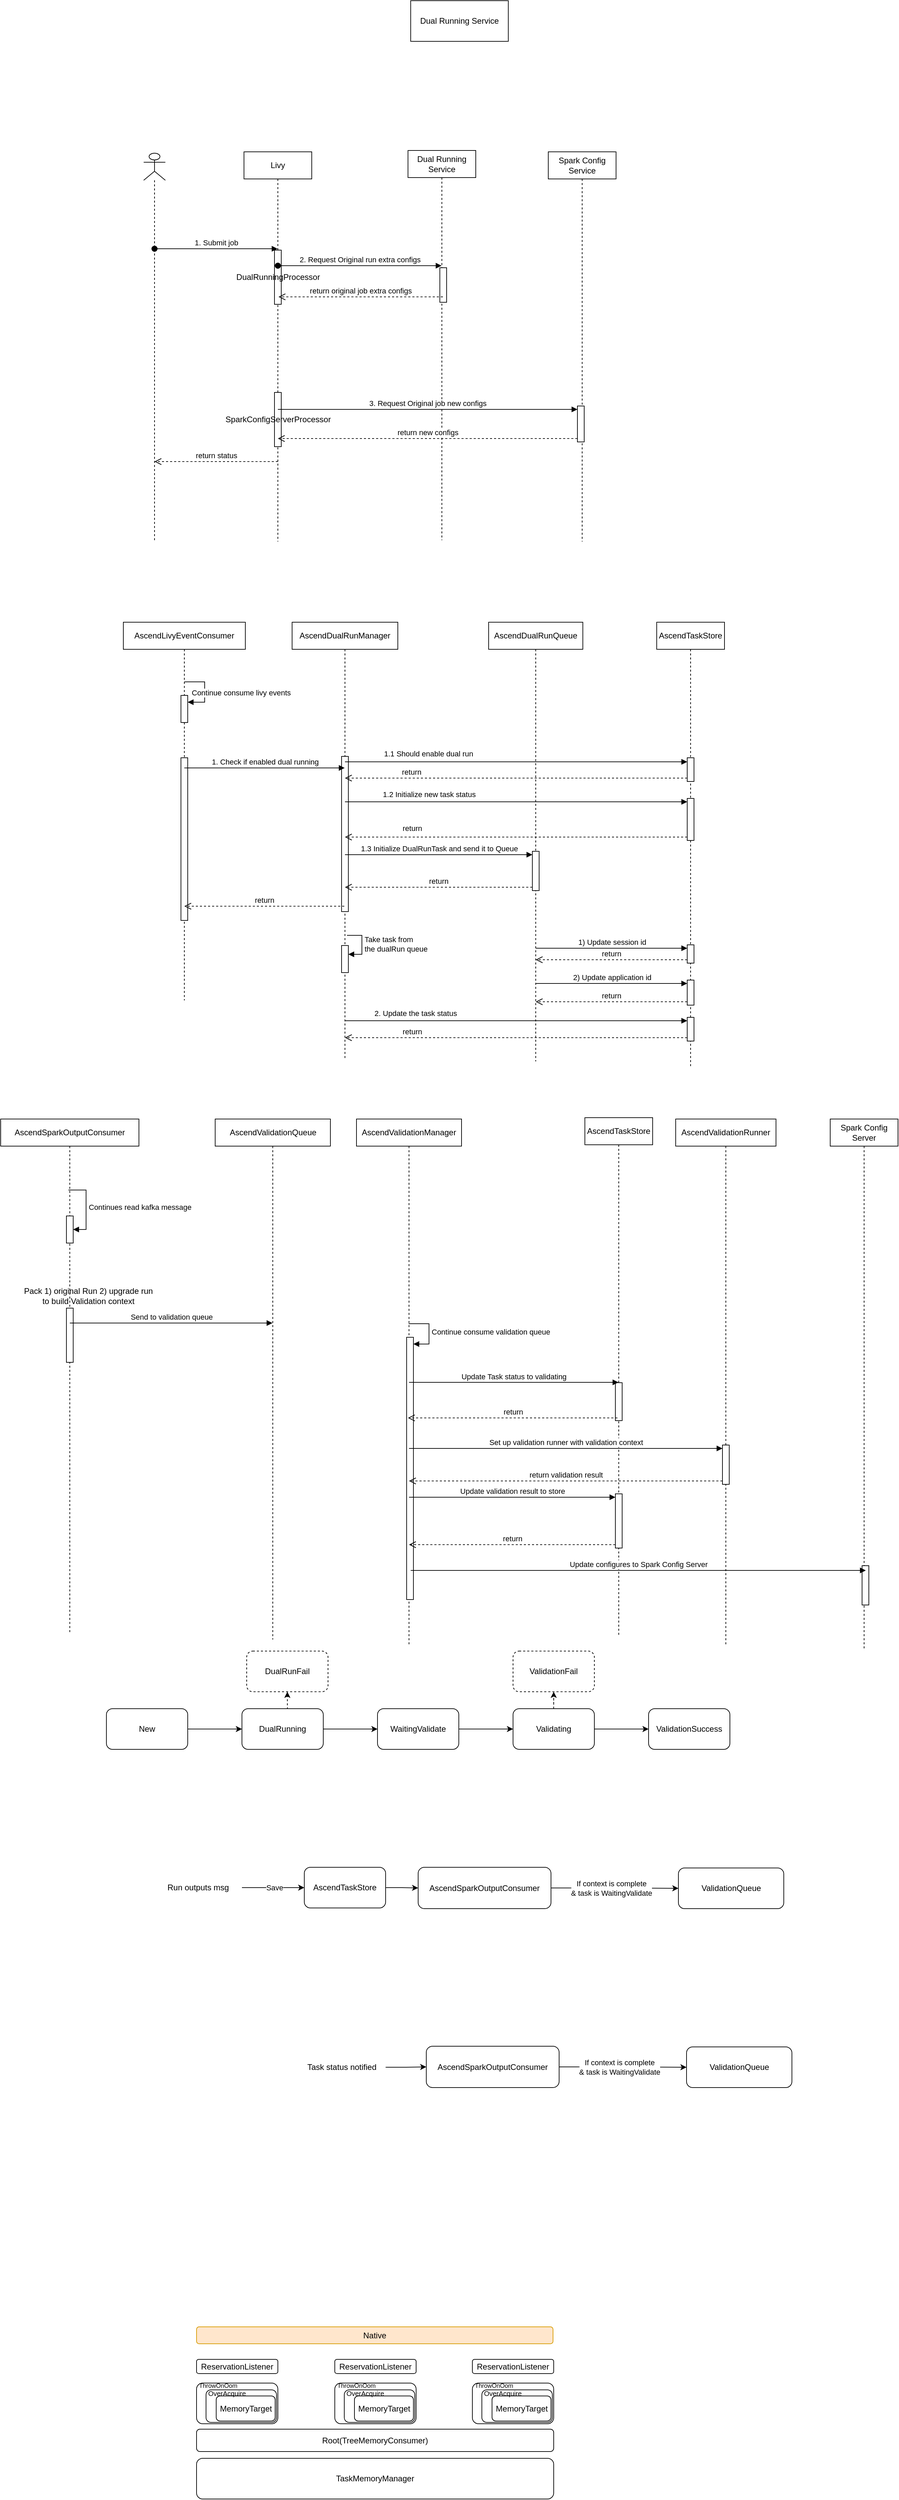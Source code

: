 <mxfile version="24.7.16">
  <diagram name="Page-1" id="Ebigb-Bm71CrsAPugMe9">
    <mxGraphModel dx="1526" dy="458" grid="0" gridSize="10" guides="1" tooltips="1" connect="1" arrows="1" fold="1" page="0" pageScale="1" pageWidth="827" pageHeight="1169" math="0" shadow="0">
      <root>
        <mxCell id="0" />
        <mxCell id="1" parent="0" />
        <mxCell id="AuG3FRn_L_Xpiaep_0qI-7" value="Dual Running Service" style="rounded=0;whiteSpace=wrap;html=1;" parent="1" vertex="1">
          <mxGeometry x="32" y="388" width="144" height="60" as="geometry" />
        </mxCell>
        <mxCell id="AuG3FRn_L_Xpiaep_0qI-18" value="Livy" style="shape=umlLifeline;perimeter=lifelinePerimeter;whiteSpace=wrap;html=1;container=1;dropTarget=0;collapsible=0;recursiveResize=0;outlineConnect=0;portConstraint=eastwest;newEdgeStyle={&quot;curved&quot;:0,&quot;rounded&quot;:0};" parent="1" vertex="1">
          <mxGeometry x="-214" y="611" width="100" height="575" as="geometry" />
        </mxCell>
        <mxCell id="AuG3FRn_L_Xpiaep_0qI-24" value="DualRunningProcessor" style="html=1;points=[[0,0,0,0,5],[0,1,0,0,-5],[1,0,0,0,5],[1,1,0,0,-5]];perimeter=orthogonalPerimeter;outlineConnect=0;targetShapes=umlLifeline;portConstraint=eastwest;newEdgeStyle={&quot;curved&quot;:0,&quot;rounded&quot;:0};" parent="AuG3FRn_L_Xpiaep_0qI-18" vertex="1">
          <mxGeometry x="45" y="145" width="10" height="80" as="geometry" />
        </mxCell>
        <mxCell id="AuG3FRn_L_Xpiaep_0qI-28" value="SparkConfigServerProcessor" style="html=1;points=[[0,0,0,0,5],[0,1,0,0,-5],[1,0,0,0,5],[1,1,0,0,-5]];perimeter=orthogonalPerimeter;outlineConnect=0;targetShapes=umlLifeline;portConstraint=eastwest;newEdgeStyle={&quot;curved&quot;:0,&quot;rounded&quot;:0};" parent="AuG3FRn_L_Xpiaep_0qI-18" vertex="1">
          <mxGeometry x="45" y="355" width="10" height="80" as="geometry" />
        </mxCell>
        <mxCell id="AuG3FRn_L_Xpiaep_0qI-19" value="" style="shape=umlLifeline;perimeter=lifelinePerimeter;whiteSpace=wrap;html=1;container=1;dropTarget=0;collapsible=0;recursiveResize=0;outlineConnect=0;portConstraint=eastwest;newEdgeStyle={&quot;curved&quot;:0,&quot;rounded&quot;:0};participant=umlActor;" parent="1" vertex="1">
          <mxGeometry x="-362" y="613" width="32" height="571" as="geometry" />
        </mxCell>
        <mxCell id="AuG3FRn_L_Xpiaep_0qI-20" value="Dual Running Service" style="shape=umlLifeline;perimeter=lifelinePerimeter;whiteSpace=wrap;html=1;container=1;dropTarget=0;collapsible=0;recursiveResize=0;outlineConnect=0;portConstraint=eastwest;newEdgeStyle={&quot;curved&quot;:0,&quot;rounded&quot;:0};" parent="1" vertex="1">
          <mxGeometry x="28" y="609" width="100" height="575" as="geometry" />
        </mxCell>
        <mxCell id="AuG3FRn_L_Xpiaep_0qI-26" value="" style="html=1;points=[[0,0,0,0,5],[0,1,0,0,-5],[1,0,0,0,5],[1,1,0,0,-5]];perimeter=orthogonalPerimeter;outlineConnect=0;targetShapes=umlLifeline;portConstraint=eastwest;newEdgeStyle={&quot;curved&quot;:0,&quot;rounded&quot;:0};" parent="AuG3FRn_L_Xpiaep_0qI-20" vertex="1">
          <mxGeometry x="47" y="173" width="10" height="51" as="geometry" />
        </mxCell>
        <mxCell id="AuG3FRn_L_Xpiaep_0qI-23" value="1. Submit job" style="html=1;verticalAlign=bottom;startArrow=oval;startFill=1;endArrow=block;startSize=8;curved=0;rounded=0;" parent="1" target="AuG3FRn_L_Xpiaep_0qI-18" edge="1">
          <mxGeometry width="60" relative="1" as="geometry">
            <mxPoint x="-346" y="754" as="sourcePoint" />
            <mxPoint x="-286" y="754" as="targetPoint" />
          </mxGeometry>
        </mxCell>
        <mxCell id="AuG3FRn_L_Xpiaep_0qI-25" value="2. Request Original run extra configs" style="html=1;verticalAlign=bottom;startArrow=oval;startFill=1;endArrow=block;startSize=8;curved=0;rounded=0;" parent="1" edge="1">
          <mxGeometry width="60" relative="1" as="geometry">
            <mxPoint x="-164" y="779" as="sourcePoint" />
            <mxPoint x="77.5" y="779" as="targetPoint" />
          </mxGeometry>
        </mxCell>
        <mxCell id="AuG3FRn_L_Xpiaep_0qI-27" value="return original job extra configs" style="html=1;verticalAlign=bottom;endArrow=open;dashed=1;endSize=8;curved=0;rounded=0;" parent="1" edge="1">
          <mxGeometry relative="1" as="geometry">
            <mxPoint x="79.5" y="825" as="sourcePoint" />
            <mxPoint x="-163" y="825" as="targetPoint" />
          </mxGeometry>
        </mxCell>
        <mxCell id="AuG3FRn_L_Xpiaep_0qI-29" value="Spark Config Service" style="shape=umlLifeline;perimeter=lifelinePerimeter;whiteSpace=wrap;html=1;container=1;dropTarget=0;collapsible=0;recursiveResize=0;outlineConnect=0;portConstraint=eastwest;newEdgeStyle={&quot;curved&quot;:0,&quot;rounded&quot;:0};" parent="1" vertex="1">
          <mxGeometry x="235" y="611" width="100" height="575" as="geometry" />
        </mxCell>
        <mxCell id="AuG3FRn_L_Xpiaep_0qI-31" value="" style="html=1;points=[[0,0,0,0,5],[0,1,0,0,-5],[1,0,0,0,5],[1,1,0,0,-5]];perimeter=orthogonalPerimeter;outlineConnect=0;targetShapes=umlLifeline;portConstraint=eastwest;newEdgeStyle={&quot;curved&quot;:0,&quot;rounded&quot;:0};" parent="AuG3FRn_L_Xpiaep_0qI-29" vertex="1">
          <mxGeometry x="43" y="375" width="10" height="53" as="geometry" />
        </mxCell>
        <mxCell id="AuG3FRn_L_Xpiaep_0qI-32" value="3. Request Original job new configs" style="html=1;verticalAlign=bottom;endArrow=block;curved=0;rounded=0;entryX=0;entryY=0;entryDx=0;entryDy=5;" parent="1" source="AuG3FRn_L_Xpiaep_0qI-18" target="AuG3FRn_L_Xpiaep_0qI-31" edge="1">
          <mxGeometry relative="1" as="geometry">
            <mxPoint x="210" y="979" as="sourcePoint" />
          </mxGeometry>
        </mxCell>
        <mxCell id="AuG3FRn_L_Xpiaep_0qI-33" value="return new configs" style="html=1;verticalAlign=bottom;endArrow=open;dashed=1;endSize=8;curved=0;rounded=0;exitX=0;exitY=1;exitDx=0;exitDy=-5;" parent="1" source="AuG3FRn_L_Xpiaep_0qI-31" target="AuG3FRn_L_Xpiaep_0qI-18" edge="1">
          <mxGeometry relative="1" as="geometry">
            <mxPoint x="210" y="1049" as="targetPoint" />
          </mxGeometry>
        </mxCell>
        <mxCell id="AuG3FRn_L_Xpiaep_0qI-34" value="return status" style="html=1;verticalAlign=bottom;endArrow=open;dashed=1;endSize=8;curved=0;rounded=0;" parent="1" target="AuG3FRn_L_Xpiaep_0qI-19" edge="1">
          <mxGeometry relative="1" as="geometry">
            <mxPoint x="-164" y="1068" as="sourcePoint" />
            <mxPoint x="-244" y="1068" as="targetPoint" />
          </mxGeometry>
        </mxCell>
        <mxCell id="AuG3FRn_L_Xpiaep_0qI-35" value="AscendLivyEventConsumer" style="shape=umlLifeline;perimeter=lifelinePerimeter;whiteSpace=wrap;html=1;container=1;dropTarget=0;collapsible=0;recursiveResize=0;outlineConnect=0;portConstraint=eastwest;newEdgeStyle={&quot;curved&quot;:0,&quot;rounded&quot;:0};" parent="1" vertex="1">
          <mxGeometry x="-392" y="1305" width="180" height="558" as="geometry" />
        </mxCell>
        <mxCell id="AuG3FRn_L_Xpiaep_0qI-43" value="" style="html=1;points=[[0,0,0,0,5],[0,1,0,0,-5],[1,0,0,0,5],[1,1,0,0,-5]];perimeter=orthogonalPerimeter;outlineConnect=0;targetShapes=umlLifeline;portConstraint=eastwest;newEdgeStyle={&quot;curved&quot;:0,&quot;rounded&quot;:0};" parent="AuG3FRn_L_Xpiaep_0qI-35" vertex="1">
          <mxGeometry x="85" y="200" width="10" height="240" as="geometry" />
        </mxCell>
        <mxCell id="TLrPw7dI0EC6EL-AitkG-3" value="" style="html=1;points=[[0,0,0,0,5],[0,1,0,0,-5],[1,0,0,0,5],[1,1,0,0,-5]];perimeter=orthogonalPerimeter;outlineConnect=0;targetShapes=umlLifeline;portConstraint=eastwest;newEdgeStyle={&quot;curved&quot;:0,&quot;rounded&quot;:0};" parent="AuG3FRn_L_Xpiaep_0qI-35" vertex="1">
          <mxGeometry x="85" y="108" width="10" height="40" as="geometry" />
        </mxCell>
        <mxCell id="TLrPw7dI0EC6EL-AitkG-4" value="Continue consume livy events" style="html=1;align=left;spacingLeft=2;endArrow=block;rounded=0;edgeStyle=orthogonalEdgeStyle;curved=0;rounded=0;" parent="AuG3FRn_L_Xpiaep_0qI-35" target="TLrPw7dI0EC6EL-AitkG-3" edge="1">
          <mxGeometry x="0.953" y="-14" relative="1" as="geometry">
            <mxPoint x="90" y="88" as="sourcePoint" />
            <Array as="points">
              <mxPoint x="120" y="118" />
            </Array>
            <mxPoint as="offset" />
          </mxGeometry>
        </mxCell>
        <mxCell id="AuG3FRn_L_Xpiaep_0qI-46" value="AscendDualRunManager" style="shape=umlLifeline;perimeter=lifelinePerimeter;whiteSpace=wrap;html=1;container=1;dropTarget=0;collapsible=0;recursiveResize=0;outlineConnect=0;portConstraint=eastwest;newEdgeStyle={&quot;curved&quot;:0,&quot;rounded&quot;:0};" parent="1" vertex="1">
          <mxGeometry x="-143" y="1305" width="156" height="645" as="geometry" />
        </mxCell>
        <mxCell id="AuG3FRn_L_Xpiaep_0qI-47" value="" style="html=1;points=[[0,0,0,0,5],[0,1,0,0,-5],[1,0,0,0,5],[1,1,0,0,-5]];perimeter=orthogonalPerimeter;outlineConnect=0;targetShapes=umlLifeline;portConstraint=eastwest;newEdgeStyle={&quot;curved&quot;:0,&quot;rounded&quot;:0};" parent="AuG3FRn_L_Xpiaep_0qI-46" vertex="1">
          <mxGeometry x="73" y="198" width="10" height="229" as="geometry" />
        </mxCell>
        <mxCell id="KbIHMXOwM4G_5358gfrq-24" value="" style="html=1;points=[[0,0,0,0,5],[0,1,0,0,-5],[1,0,0,0,5],[1,1,0,0,-5]];perimeter=orthogonalPerimeter;outlineConnect=0;targetShapes=umlLifeline;portConstraint=eastwest;newEdgeStyle={&quot;curved&quot;:0,&quot;rounded&quot;:0};" parent="AuG3FRn_L_Xpiaep_0qI-46" vertex="1">
          <mxGeometry x="73" y="477" width="10" height="40" as="geometry" />
        </mxCell>
        <mxCell id="KbIHMXOwM4G_5358gfrq-25" value="Take task from&amp;nbsp;&lt;div&gt;the dualRun queue&lt;/div&gt;" style="html=1;align=left;spacingLeft=2;endArrow=block;rounded=0;edgeStyle=orthogonalEdgeStyle;curved=0;rounded=0;" parent="AuG3FRn_L_Xpiaep_0qI-46" target="KbIHMXOwM4G_5358gfrq-24" edge="1">
          <mxGeometry relative="1" as="geometry">
            <mxPoint x="81" y="462" as="sourcePoint" />
            <Array as="points">
              <mxPoint x="103" y="490" />
            </Array>
          </mxGeometry>
        </mxCell>
        <mxCell id="AuG3FRn_L_Xpiaep_0qI-49" value="1. Check if enabled dual running" style="html=1;verticalAlign=bottom;endArrow=block;curved=0;rounded=0;" parent="1" source="AuG3FRn_L_Xpiaep_0qI-35" target="AuG3FRn_L_Xpiaep_0qI-46" edge="1">
          <mxGeometry width="80" relative="1" as="geometry">
            <mxPoint x="-275" y="1501" as="sourcePoint" />
            <mxPoint x="-195" y="1501" as="targetPoint" />
            <Array as="points">
              <mxPoint x="-242" y="1520" />
            </Array>
          </mxGeometry>
        </mxCell>
        <mxCell id="AuG3FRn_L_Xpiaep_0qI-52" value="AscendTaskStore" style="shape=umlLifeline;perimeter=lifelinePerimeter;whiteSpace=wrap;html=1;container=1;dropTarget=0;collapsible=0;recursiveResize=0;outlineConnect=0;portConstraint=eastwest;newEdgeStyle={&quot;curved&quot;:0,&quot;rounded&quot;:0};" parent="1" vertex="1">
          <mxGeometry x="395" y="1305" width="100" height="657" as="geometry" />
        </mxCell>
        <mxCell id="AuG3FRn_L_Xpiaep_0qI-53" value="" style="html=1;points=[[0,0,0,0,5],[0,1,0,0,-5],[1,0,0,0,5],[1,1,0,0,-5]];perimeter=orthogonalPerimeter;outlineConnect=0;targetShapes=umlLifeline;portConstraint=eastwest;newEdgeStyle={&quot;curved&quot;:0,&quot;rounded&quot;:0};" parent="AuG3FRn_L_Xpiaep_0qI-52" vertex="1">
          <mxGeometry x="45" y="200" width="10" height="35" as="geometry" />
        </mxCell>
        <mxCell id="AuG3FRn_L_Xpiaep_0qI-56" value="" style="html=1;points=[[0,0,0,0,5],[0,1,0,0,-5],[1,0,0,0,5],[1,1,0,0,-5]];perimeter=orthogonalPerimeter;outlineConnect=0;targetShapes=umlLifeline;portConstraint=eastwest;newEdgeStyle={&quot;curved&quot;:0,&quot;rounded&quot;:0};" parent="AuG3FRn_L_Xpiaep_0qI-52" vertex="1">
          <mxGeometry x="45" y="260" width="10" height="62" as="geometry" />
        </mxCell>
        <mxCell id="KbIHMXOwM4G_5358gfrq-26" value="" style="html=1;points=[[0,0,0,0,5],[0,1,0,0,-5],[1,0,0,0,5],[1,1,0,0,-5]];perimeter=orthogonalPerimeter;outlineConnect=0;targetShapes=umlLifeline;portConstraint=eastwest;newEdgeStyle={&quot;curved&quot;:0,&quot;rounded&quot;:0};" parent="AuG3FRn_L_Xpiaep_0qI-52" vertex="1">
          <mxGeometry x="45" y="476" width="10" height="27" as="geometry" />
        </mxCell>
        <mxCell id="KbIHMXOwM4G_5358gfrq-29" value="" style="html=1;points=[[0,0,0,0,5],[0,1,0,0,-5],[1,0,0,0,5],[1,1,0,0,-5]];perimeter=orthogonalPerimeter;outlineConnect=0;targetShapes=umlLifeline;portConstraint=eastwest;newEdgeStyle={&quot;curved&quot;:0,&quot;rounded&quot;:0};" parent="AuG3FRn_L_Xpiaep_0qI-52" vertex="1">
          <mxGeometry x="45" y="528" width="10" height="37" as="geometry" />
        </mxCell>
        <mxCell id="KbIHMXOwM4G_5358gfrq-32" value="" style="html=1;points=[[0,0,0,0,5],[0,1,0,0,-5],[1,0,0,0,5],[1,1,0,0,-5]];perimeter=orthogonalPerimeter;outlineConnect=0;targetShapes=umlLifeline;portConstraint=eastwest;newEdgeStyle={&quot;curved&quot;:0,&quot;rounded&quot;:0};" parent="AuG3FRn_L_Xpiaep_0qI-52" vertex="1">
          <mxGeometry x="45" y="583" width="10" height="35" as="geometry" />
        </mxCell>
        <mxCell id="AuG3FRn_L_Xpiaep_0qI-54" value="1.1 Should enable dual run" style="html=1;verticalAlign=bottom;endArrow=block;curved=0;rounded=0;" parent="1" source="AuG3FRn_L_Xpiaep_0qI-46" target="AuG3FRn_L_Xpiaep_0qI-53" edge="1">
          <mxGeometry x="-0.513" y="3" width="80" relative="1" as="geometry">
            <mxPoint x="-38" y="1509" as="sourcePoint" />
            <mxPoint x="42" y="1509" as="targetPoint" />
            <mxPoint as="offset" />
            <Array as="points">
              <mxPoint x="181" y="1511" />
            </Array>
          </mxGeometry>
        </mxCell>
        <mxCell id="AuG3FRn_L_Xpiaep_0qI-55" value="return" style="html=1;verticalAlign=bottom;endArrow=open;dashed=1;endSize=8;curved=0;rounded=0;exitX=0;exitY=1;exitDx=0;exitDy=-5;exitPerimeter=0;" parent="1" source="AuG3FRn_L_Xpiaep_0qI-53" target="AuG3FRn_L_Xpiaep_0qI-46" edge="1">
          <mxGeometry x="0.611" relative="1" as="geometry">
            <mxPoint x="190" y="1542" as="sourcePoint" />
            <mxPoint x="110" y="1542" as="targetPoint" />
            <mxPoint as="offset" />
          </mxGeometry>
        </mxCell>
        <mxCell id="AuG3FRn_L_Xpiaep_0qI-57" value="1.2 Initialize new task status" style="html=1;verticalAlign=bottom;endArrow=block;curved=0;rounded=0;entryX=0;entryY=0;entryDx=0;entryDy=5;" parent="1" source="AuG3FRn_L_Xpiaep_0qI-46" target="AuG3FRn_L_Xpiaep_0qI-56" edge="1">
          <mxGeometry x="-0.514" y="2" relative="1" as="geometry">
            <mxPoint x="117" y="1570" as="sourcePoint" />
            <mxPoint x="1" as="offset" />
          </mxGeometry>
        </mxCell>
        <mxCell id="AuG3FRn_L_Xpiaep_0qI-58" value="return" style="html=1;verticalAlign=bottom;endArrow=open;dashed=1;endSize=8;curved=0;rounded=0;exitX=0;exitY=1;exitDx=0;exitDy=-5;" parent="1" source="AuG3FRn_L_Xpiaep_0qI-56" target="AuG3FRn_L_Xpiaep_0qI-46" edge="1">
          <mxGeometry x="0.607" y="-4" relative="1" as="geometry">
            <mxPoint x="117" y="1640" as="targetPoint" />
            <mxPoint as="offset" />
          </mxGeometry>
        </mxCell>
        <mxCell id="AuG3FRn_L_Xpiaep_0qI-59" value="AscendDualRunQueue" style="shape=umlLifeline;perimeter=lifelinePerimeter;whiteSpace=wrap;html=1;container=1;dropTarget=0;collapsible=0;recursiveResize=0;outlineConnect=0;portConstraint=eastwest;newEdgeStyle={&quot;curved&quot;:0,&quot;rounded&quot;:0};" parent="1" vertex="1">
          <mxGeometry x="147" y="1305" width="139" height="648" as="geometry" />
        </mxCell>
        <mxCell id="AuG3FRn_L_Xpiaep_0qI-62" value="" style="html=1;points=[[0,0,0,0,5],[0,1,0,0,-5],[1,0,0,0,5],[1,1,0,0,-5]];perimeter=orthogonalPerimeter;outlineConnect=0;targetShapes=umlLifeline;portConstraint=eastwest;newEdgeStyle={&quot;curved&quot;:0,&quot;rounded&quot;:0};" parent="AuG3FRn_L_Xpiaep_0qI-59" vertex="1">
          <mxGeometry x="64.5" y="338" width="10" height="58" as="geometry" />
        </mxCell>
        <mxCell id="AuG3FRn_L_Xpiaep_0qI-63" value="1.3 Initialize DualRunTask and send it to Queue" style="html=1;verticalAlign=bottom;endArrow=block;curved=0;rounded=0;entryX=0;entryY=0;entryDx=0;entryDy=5;" parent="1" source="AuG3FRn_L_Xpiaep_0qI-46" target="AuG3FRn_L_Xpiaep_0qI-62" edge="1">
          <mxGeometry relative="1" as="geometry">
            <mxPoint x="334" y="1651" as="sourcePoint" />
          </mxGeometry>
        </mxCell>
        <mxCell id="AuG3FRn_L_Xpiaep_0qI-64" value="return" style="html=1;verticalAlign=bottom;endArrow=open;dashed=1;endSize=8;curved=0;rounded=0;exitX=0;exitY=1;exitDx=0;exitDy=-5;" parent="1" source="AuG3FRn_L_Xpiaep_0qI-62" target="AuG3FRn_L_Xpiaep_0qI-46" edge="1">
          <mxGeometry relative="1" as="geometry">
            <mxPoint x="334" y="1721" as="targetPoint" />
          </mxGeometry>
        </mxCell>
        <mxCell id="AuG3FRn_L_Xpiaep_0qI-65" value="AscendValidationManager" style="shape=umlLifeline;perimeter=lifelinePerimeter;whiteSpace=wrap;html=1;container=1;dropTarget=0;collapsible=0;recursiveResize=0;outlineConnect=0;portConstraint=eastwest;newEdgeStyle={&quot;curved&quot;:0,&quot;rounded&quot;:0};" parent="1" vertex="1">
          <mxGeometry x="-48" y="2038" width="155" height="777" as="geometry" />
        </mxCell>
        <mxCell id="DmJoxFddULVMHlRJaVPf-3" value="" style="html=1;points=[[0,0,0,0,5],[0,1,0,0,-5],[1,0,0,0,5],[1,1,0,0,-5]];perimeter=orthogonalPerimeter;outlineConnect=0;targetShapes=umlLifeline;portConstraint=eastwest;newEdgeStyle={&quot;curved&quot;:0,&quot;rounded&quot;:0};" parent="AuG3FRn_L_Xpiaep_0qI-65" vertex="1">
          <mxGeometry x="74" y="322" width="10" height="387" as="geometry" />
        </mxCell>
        <mxCell id="DmJoxFddULVMHlRJaVPf-4" value="Continue consume validation queue" style="html=1;align=left;spacingLeft=2;endArrow=block;rounded=0;edgeStyle=orthogonalEdgeStyle;curved=0;rounded=0;" parent="AuG3FRn_L_Xpiaep_0qI-65" target="DmJoxFddULVMHlRJaVPf-3" edge="1">
          <mxGeometry relative="1" as="geometry">
            <mxPoint x="77" y="302" as="sourcePoint" />
            <Array as="points">
              <mxPoint x="107" y="332" />
            </Array>
          </mxGeometry>
        </mxCell>
        <mxCell id="AuG3FRn_L_Xpiaep_0qI-66" value="AscendSparkOutputConsumer" style="shape=umlLifeline;perimeter=lifelinePerimeter;whiteSpace=wrap;html=1;container=1;dropTarget=0;collapsible=0;recursiveResize=0;outlineConnect=0;portConstraint=eastwest;newEdgeStyle={&quot;curved&quot;:0,&quot;rounded&quot;:0};" parent="1" vertex="1">
          <mxGeometry x="-573" y="2038" width="204" height="759" as="geometry" />
        </mxCell>
        <mxCell id="AuG3FRn_L_Xpiaep_0qI-69" value="" style="html=1;points=[[0,0,0,0,5],[0,1,0,0,-5],[1,0,0,0,5],[1,1,0,0,-5]];perimeter=orthogonalPerimeter;outlineConnect=0;targetShapes=umlLifeline;portConstraint=eastwest;newEdgeStyle={&quot;curved&quot;:0,&quot;rounded&quot;:0};" parent="AuG3FRn_L_Xpiaep_0qI-66" vertex="1">
          <mxGeometry x="97" y="143" width="10" height="40" as="geometry" />
        </mxCell>
        <mxCell id="AuG3FRn_L_Xpiaep_0qI-70" value="Continues read kafka message" style="html=1;align=left;spacingLeft=2;endArrow=block;rounded=0;edgeStyle=orthogonalEdgeStyle;curved=0;rounded=0;exitX=0.49;exitY=0.138;exitDx=0;exitDy=0;exitPerimeter=0;" parent="AuG3FRn_L_Xpiaep_0qI-66" source="AuG3FRn_L_Xpiaep_0qI-66" target="AuG3FRn_L_Xpiaep_0qI-69" edge="1">
          <mxGeometry relative="1" as="geometry">
            <mxPoint x="108" y="122" as="sourcePoint" />
            <Array as="points">
              <mxPoint x="126" y="105" />
              <mxPoint x="126" y="163" />
            </Array>
          </mxGeometry>
        </mxCell>
        <mxCell id="AuG3FRn_L_Xpiaep_0qI-74" value="" style="html=1;points=[[0,0,0,0,5],[0,1,0,0,-5],[1,0,0,0,5],[1,1,0,0,-5]];perimeter=orthogonalPerimeter;outlineConnect=0;targetShapes=umlLifeline;portConstraint=eastwest;newEdgeStyle={&quot;curved&quot;:0,&quot;rounded&quot;:0};" parent="AuG3FRn_L_Xpiaep_0qI-66" vertex="1">
          <mxGeometry x="97" y="279" width="10" height="80" as="geometry" />
        </mxCell>
        <mxCell id="AuG3FRn_L_Xpiaep_0qI-75" value="Pack 1) original Run 2) upgrade run to build Validation context" style="text;html=1;align=center;verticalAlign=middle;whiteSpace=wrap;rounded=0;" parent="1" vertex="1">
          <mxGeometry x="-543" y="2284" width="199" height="30" as="geometry" />
        </mxCell>
        <mxCell id="DmJoxFddULVMHlRJaVPf-1" value="AscendValidationQueue" style="shape=umlLifeline;perimeter=lifelinePerimeter;whiteSpace=wrap;html=1;container=1;dropTarget=0;collapsible=0;recursiveResize=0;outlineConnect=0;portConstraint=eastwest;newEdgeStyle={&quot;curved&quot;:0,&quot;rounded&quot;:0};" parent="1" vertex="1">
          <mxGeometry x="-256.5" y="2038" width="170" height="768" as="geometry" />
        </mxCell>
        <mxCell id="DmJoxFddULVMHlRJaVPf-2" value="Send to validation queue" style="html=1;verticalAlign=bottom;endArrow=block;curved=0;rounded=0;" parent="1" source="AuG3FRn_L_Xpiaep_0qI-66" target="DmJoxFddULVMHlRJaVPf-1" edge="1">
          <mxGeometry width="80" relative="1" as="geometry">
            <mxPoint x="-419" y="2351" as="sourcePoint" />
            <mxPoint x="-339" y="2351" as="targetPoint" />
            <Array as="points">
              <mxPoint x="-316" y="2339" />
            </Array>
          </mxGeometry>
        </mxCell>
        <mxCell id="DmJoxFddULVMHlRJaVPf-5" value="AscendTaskStore" style="shape=umlLifeline;perimeter=lifelinePerimeter;whiteSpace=wrap;html=1;container=1;dropTarget=0;collapsible=0;recursiveResize=0;outlineConnect=0;portConstraint=eastwest;newEdgeStyle={&quot;curved&quot;:0,&quot;rounded&quot;:0};" parent="1" vertex="1">
          <mxGeometry x="289" y="2036" width="100" height="765" as="geometry" />
        </mxCell>
        <mxCell id="DmJoxFddULVMHlRJaVPf-9" value="" style="html=1;points=[[0,0,0,0,5],[0,1,0,0,-5],[1,0,0,0,5],[1,1,0,0,-5]];perimeter=orthogonalPerimeter;outlineConnect=0;targetShapes=umlLifeline;portConstraint=eastwest;newEdgeStyle={&quot;curved&quot;:0,&quot;rounded&quot;:0};" parent="DmJoxFddULVMHlRJaVPf-5" vertex="1">
          <mxGeometry x="45" y="391" width="10" height="56" as="geometry" />
        </mxCell>
        <mxCell id="DmJoxFddULVMHlRJaVPf-16" value="" style="html=1;points=[[0,0,0,0,5],[0,1,0,0,-5],[1,0,0,0,5],[1,1,0,0,-5]];perimeter=orthogonalPerimeter;outlineConnect=0;targetShapes=umlLifeline;portConstraint=eastwest;newEdgeStyle={&quot;curved&quot;:0,&quot;rounded&quot;:0};" parent="DmJoxFddULVMHlRJaVPf-5" vertex="1">
          <mxGeometry x="45" y="555" width="10" height="80" as="geometry" />
        </mxCell>
        <mxCell id="DmJoxFddULVMHlRJaVPf-8" value="Update Task status to validating" style="html=1;verticalAlign=bottom;endArrow=block;curved=0;rounded=0;" parent="1" source="AuG3FRn_L_Xpiaep_0qI-65" target="DmJoxFddULVMHlRJaVPf-5" edge="1">
          <mxGeometry width="80" relative="1" as="geometry">
            <mxPoint x="58" y="2423" as="sourcePoint" />
            <mxPoint x="138" y="2423" as="targetPoint" />
          </mxGeometry>
        </mxCell>
        <mxCell id="DmJoxFddULVMHlRJaVPf-10" value="return" style="html=1;verticalAlign=bottom;endArrow=open;dashed=1;endSize=8;curved=0;rounded=0;" parent="1" edge="1">
          <mxGeometry relative="1" as="geometry">
            <mxPoint x="337" y="2479" as="sourcePoint" />
            <mxPoint x="28" y="2479" as="targetPoint" />
          </mxGeometry>
        </mxCell>
        <mxCell id="DmJoxFddULVMHlRJaVPf-11" value="AscendValidationRunner" style="shape=umlLifeline;perimeter=lifelinePerimeter;whiteSpace=wrap;html=1;container=1;dropTarget=0;collapsible=0;recursiveResize=0;outlineConnect=0;portConstraint=eastwest;newEdgeStyle={&quot;curved&quot;:0,&quot;rounded&quot;:0};" parent="1" vertex="1">
          <mxGeometry x="423" y="2038" width="148" height="776" as="geometry" />
        </mxCell>
        <mxCell id="DmJoxFddULVMHlRJaVPf-13" value="" style="html=1;points=[[0,0,0,0,5],[0,1,0,0,-5],[1,0,0,0,5],[1,1,0,0,-5]];perimeter=orthogonalPerimeter;outlineConnect=0;targetShapes=umlLifeline;portConstraint=eastwest;newEdgeStyle={&quot;curved&quot;:0,&quot;rounded&quot;:0};" parent="DmJoxFddULVMHlRJaVPf-11" vertex="1">
          <mxGeometry x="69" y="481" width="10" height="58" as="geometry" />
        </mxCell>
        <mxCell id="DmJoxFddULVMHlRJaVPf-14" value="Set up validation runner with validation context" style="html=1;verticalAlign=bottom;endArrow=block;curved=0;rounded=0;entryX=0;entryY=0;entryDx=0;entryDy=5;" parent="1" source="AuG3FRn_L_Xpiaep_0qI-65" target="DmJoxFddULVMHlRJaVPf-13" edge="1">
          <mxGeometry relative="1" as="geometry">
            <mxPoint x="551" y="2526" as="sourcePoint" />
          </mxGeometry>
        </mxCell>
        <mxCell id="DmJoxFddULVMHlRJaVPf-15" value="return validation result" style="html=1;verticalAlign=bottom;endArrow=open;dashed=1;endSize=8;curved=0;rounded=0;exitX=0;exitY=1;exitDx=0;exitDy=-5;" parent="1" source="DmJoxFddULVMHlRJaVPf-13" target="AuG3FRn_L_Xpiaep_0qI-65" edge="1">
          <mxGeometry relative="1" as="geometry">
            <mxPoint x="551" y="2596" as="targetPoint" />
          </mxGeometry>
        </mxCell>
        <mxCell id="DmJoxFddULVMHlRJaVPf-17" value="Update validation result to store" style="html=1;verticalAlign=bottom;endArrow=block;curved=0;rounded=0;entryX=0;entryY=0;entryDx=0;entryDy=5;" parent="1" source="AuG3FRn_L_Xpiaep_0qI-65" target="DmJoxFddULVMHlRJaVPf-16" edge="1">
          <mxGeometry relative="1" as="geometry">
            <mxPoint x="290" y="2598" as="sourcePoint" />
          </mxGeometry>
        </mxCell>
        <mxCell id="DmJoxFddULVMHlRJaVPf-18" value="return" style="html=1;verticalAlign=bottom;endArrow=open;dashed=1;endSize=8;curved=0;rounded=0;exitX=0;exitY=1;exitDx=0;exitDy=-5;" parent="1" source="DmJoxFddULVMHlRJaVPf-16" target="AuG3FRn_L_Xpiaep_0qI-65" edge="1">
          <mxGeometry relative="1" as="geometry">
            <mxPoint x="290" y="2668" as="targetPoint" />
          </mxGeometry>
        </mxCell>
        <mxCell id="DmJoxFddULVMHlRJaVPf-22" value="Spark Config Server" style="shape=umlLifeline;perimeter=lifelinePerimeter;whiteSpace=wrap;html=1;container=1;dropTarget=0;collapsible=0;recursiveResize=0;outlineConnect=0;portConstraint=eastwest;newEdgeStyle={&quot;curved&quot;:0,&quot;rounded&quot;:0};" parent="1" vertex="1">
          <mxGeometry x="651" y="2038" width="100" height="782" as="geometry" />
        </mxCell>
        <mxCell id="DmJoxFddULVMHlRJaVPf-23" value="" style="html=1;points=[[0,0,0,0,5],[0,1,0,0,-5],[1,0,0,0,5],[1,1,0,0,-5]];perimeter=orthogonalPerimeter;outlineConnect=0;targetShapes=umlLifeline;portConstraint=eastwest;newEdgeStyle={&quot;curved&quot;:0,&quot;rounded&quot;:0};" parent="DmJoxFddULVMHlRJaVPf-22" vertex="1">
          <mxGeometry x="47" y="659" width="10" height="58" as="geometry" />
        </mxCell>
        <mxCell id="DmJoxFddULVMHlRJaVPf-24" value="Update configures to Spark Config Server" style="html=1;verticalAlign=bottom;endArrow=block;curved=0;rounded=0;" parent="1" edge="1">
          <mxGeometry width="80" relative="1" as="geometry">
            <mxPoint x="32" y="2704" as="sourcePoint" />
            <mxPoint x="703.5" y="2704" as="targetPoint" />
          </mxGeometry>
        </mxCell>
        <mxCell id="btJ12CXPb4DE6qDq3Y4i-8" value="" style="edgeStyle=orthogonalEdgeStyle;rounded=0;orthogonalLoop=1;jettySize=auto;html=1;" parent="1" source="btJ12CXPb4DE6qDq3Y4i-6" target="btJ12CXPb4DE6qDq3Y4i-7" edge="1">
          <mxGeometry relative="1" as="geometry" />
        </mxCell>
        <mxCell id="btJ12CXPb4DE6qDq3Y4i-6" value="New" style="rounded=1;whiteSpace=wrap;html=1;" parent="1" vertex="1">
          <mxGeometry x="-417" y="2908" width="120" height="60" as="geometry" />
        </mxCell>
        <mxCell id="btJ12CXPb4DE6qDq3Y4i-10" value="" style="edgeStyle=orthogonalEdgeStyle;rounded=0;orthogonalLoop=1;jettySize=auto;html=1;exitX=0.5;exitY=0;exitDx=0;exitDy=0;entryX=0.5;entryY=1;entryDx=0;entryDy=0;dashed=1;" parent="1" source="btJ12CXPb4DE6qDq3Y4i-7" target="btJ12CXPb4DE6qDq3Y4i-9" edge="1">
          <mxGeometry relative="1" as="geometry" />
        </mxCell>
        <mxCell id="btJ12CXPb4DE6qDq3Y4i-12" value="" style="edgeStyle=orthogonalEdgeStyle;rounded=0;orthogonalLoop=1;jettySize=auto;html=1;" parent="1" source="btJ12CXPb4DE6qDq3Y4i-7" target="btJ12CXPb4DE6qDq3Y4i-11" edge="1">
          <mxGeometry relative="1" as="geometry" />
        </mxCell>
        <mxCell id="btJ12CXPb4DE6qDq3Y4i-7" value="DualRunning" style="whiteSpace=wrap;html=1;rounded=1;" parent="1" vertex="1">
          <mxGeometry x="-217" y="2908" width="120" height="60" as="geometry" />
        </mxCell>
        <mxCell id="btJ12CXPb4DE6qDq3Y4i-9" value="DualRunFail" style="whiteSpace=wrap;html=1;rounded=1;dashed=1;" parent="1" vertex="1">
          <mxGeometry x="-210" y="2823" width="120" height="60" as="geometry" />
        </mxCell>
        <mxCell id="btJ12CXPb4DE6qDq3Y4i-14" value="" style="edgeStyle=orthogonalEdgeStyle;rounded=0;orthogonalLoop=1;jettySize=auto;html=1;" parent="1" source="btJ12CXPb4DE6qDq3Y4i-11" target="btJ12CXPb4DE6qDq3Y4i-13" edge="1">
          <mxGeometry relative="1" as="geometry" />
        </mxCell>
        <mxCell id="btJ12CXPb4DE6qDq3Y4i-11" value="WaitingValidate" style="whiteSpace=wrap;html=1;rounded=1;" parent="1" vertex="1">
          <mxGeometry x="-17" y="2908" width="120" height="60" as="geometry" />
        </mxCell>
        <mxCell id="btJ12CXPb4DE6qDq3Y4i-16" value="" style="edgeStyle=orthogonalEdgeStyle;rounded=0;orthogonalLoop=1;jettySize=auto;html=1;dashed=1;" parent="1" source="btJ12CXPb4DE6qDq3Y4i-13" target="btJ12CXPb4DE6qDq3Y4i-15" edge="1">
          <mxGeometry relative="1" as="geometry" />
        </mxCell>
        <mxCell id="btJ12CXPb4DE6qDq3Y4i-18" value="" style="edgeStyle=orthogonalEdgeStyle;rounded=0;orthogonalLoop=1;jettySize=auto;html=1;" parent="1" source="btJ12CXPb4DE6qDq3Y4i-13" target="btJ12CXPb4DE6qDq3Y4i-17" edge="1">
          <mxGeometry relative="1" as="geometry" />
        </mxCell>
        <mxCell id="btJ12CXPb4DE6qDq3Y4i-13" value="Validating" style="whiteSpace=wrap;html=1;rounded=1;" parent="1" vertex="1">
          <mxGeometry x="183" y="2908" width="120" height="60" as="geometry" />
        </mxCell>
        <mxCell id="btJ12CXPb4DE6qDq3Y4i-15" value="ValidationFail" style="whiteSpace=wrap;html=1;rounded=1;dashed=1;" parent="1" vertex="1">
          <mxGeometry x="183" y="2823" width="120" height="60" as="geometry" />
        </mxCell>
        <mxCell id="btJ12CXPb4DE6qDq3Y4i-17" value="ValidationSuccess" style="whiteSpace=wrap;html=1;rounded=1;" parent="1" vertex="1">
          <mxGeometry x="383" y="2908" width="120" height="60" as="geometry" />
        </mxCell>
        <mxCell id="KbIHMXOwM4G_5358gfrq-10" value="" style="edgeStyle=orthogonalEdgeStyle;rounded=0;orthogonalLoop=1;jettySize=auto;html=1;" parent="1" source="KbIHMXOwM4G_5358gfrq-1" target="KbIHMXOwM4G_5358gfrq-9" edge="1">
          <mxGeometry relative="1" as="geometry" />
        </mxCell>
        <mxCell id="KbIHMXOwM4G_5358gfrq-1" value="AscendTaskStore" style="rounded=1;whiteSpace=wrap;html=1;" parent="1" vertex="1">
          <mxGeometry x="-125" y="3142" width="120" height="60" as="geometry" />
        </mxCell>
        <mxCell id="KbIHMXOwM4G_5358gfrq-3" value="" style="edgeStyle=orthogonalEdgeStyle;rounded=0;orthogonalLoop=1;jettySize=auto;html=1;" parent="1" source="KbIHMXOwM4G_5358gfrq-2" target="KbIHMXOwM4G_5358gfrq-1" edge="1">
          <mxGeometry relative="1" as="geometry" />
        </mxCell>
        <mxCell id="-va1_nX_Opp8ms0g4nJj-1" value="Save" style="edgeLabel;html=1;align=center;verticalAlign=middle;resizable=0;points=[];" parent="KbIHMXOwM4G_5358gfrq-3" vertex="1" connectable="0">
          <mxGeometry x="0.078" y="-1" relative="1" as="geometry">
            <mxPoint x="-2" y="-1" as="offset" />
          </mxGeometry>
        </mxCell>
        <mxCell id="KbIHMXOwM4G_5358gfrq-2" value="Run outputs msg" style="text;html=1;align=center;verticalAlign=middle;whiteSpace=wrap;rounded=0;" parent="1" vertex="1">
          <mxGeometry x="-346" y="3157" width="129" height="30" as="geometry" />
        </mxCell>
        <mxCell id="KbIHMXOwM4G_5358gfrq-12" value="" style="edgeStyle=orthogonalEdgeStyle;rounded=0;orthogonalLoop=1;jettySize=auto;html=1;" parent="1" source="KbIHMXOwM4G_5358gfrq-9" target="KbIHMXOwM4G_5358gfrq-11" edge="1">
          <mxGeometry relative="1" as="geometry" />
        </mxCell>
        <mxCell id="KbIHMXOwM4G_5358gfrq-13" value="If context is complete&lt;div&gt;&amp;amp; task is WaitingValidate&lt;/div&gt;" style="edgeLabel;html=1;align=center;verticalAlign=middle;resizable=0;points=[];" parent="KbIHMXOwM4G_5358gfrq-12" vertex="1" connectable="0">
          <mxGeometry x="-0.359" y="-2" relative="1" as="geometry">
            <mxPoint x="28" y="-2" as="offset" />
          </mxGeometry>
        </mxCell>
        <mxCell id="KbIHMXOwM4G_5358gfrq-9" value="AscendSparkOutputConsumer" style="whiteSpace=wrap;html=1;rounded=1;" parent="1" vertex="1">
          <mxGeometry x="43" y="3142" width="196" height="61" as="geometry" />
        </mxCell>
        <mxCell id="KbIHMXOwM4G_5358gfrq-11" value="ValidationQueue" style="whiteSpace=wrap;html=1;rounded=1;" parent="1" vertex="1">
          <mxGeometry x="427" y="3143" width="155.5" height="60" as="geometry" />
        </mxCell>
        <mxCell id="KbIHMXOwM4G_5358gfrq-27" value="1) Update session id" style="html=1;verticalAlign=bottom;endArrow=block;curved=0;rounded=0;entryX=0;entryY=0;entryDx=0;entryDy=5;" parent="1" source="AuG3FRn_L_Xpiaep_0qI-59" target="KbIHMXOwM4G_5358gfrq-26" edge="1">
          <mxGeometry relative="1" as="geometry">
            <mxPoint x="368" y="1781" as="sourcePoint" />
          </mxGeometry>
        </mxCell>
        <mxCell id="KbIHMXOwM4G_5358gfrq-28" value="return" style="html=1;verticalAlign=bottom;endArrow=open;dashed=1;endSize=8;curved=0;rounded=0;exitX=0;exitY=1;exitDx=0;exitDy=-5;" parent="1" source="KbIHMXOwM4G_5358gfrq-26" target="AuG3FRn_L_Xpiaep_0qI-59" edge="1">
          <mxGeometry relative="1" as="geometry">
            <mxPoint x="368" y="1851" as="targetPoint" />
          </mxGeometry>
        </mxCell>
        <mxCell id="KbIHMXOwM4G_5358gfrq-30" value="2) Update application id" style="html=1;verticalAlign=bottom;endArrow=block;curved=0;rounded=0;entryX=0;entryY=0;entryDx=0;entryDy=5;" parent="1" source="AuG3FRn_L_Xpiaep_0qI-59" target="KbIHMXOwM4G_5358gfrq-29" edge="1">
          <mxGeometry relative="1" as="geometry">
            <mxPoint x="368" y="1833" as="sourcePoint" />
          </mxGeometry>
        </mxCell>
        <mxCell id="KbIHMXOwM4G_5358gfrq-31" value="return" style="html=1;verticalAlign=bottom;endArrow=open;dashed=1;endSize=8;curved=0;rounded=0;exitX=0;exitY=1;exitDx=0;exitDy=-5;" parent="1" source="KbIHMXOwM4G_5358gfrq-29" target="AuG3FRn_L_Xpiaep_0qI-59" edge="1">
          <mxGeometry relative="1" as="geometry">
            <mxPoint x="368" y="1903" as="targetPoint" />
          </mxGeometry>
        </mxCell>
        <mxCell id="KbIHMXOwM4G_5358gfrq-34" value="return" style="html=1;verticalAlign=bottom;endArrow=open;dashed=1;endSize=8;curved=0;rounded=0;exitX=0;exitY=1;exitDx=0;exitDy=-5;" parent="1" source="KbIHMXOwM4G_5358gfrq-32" target="AuG3FRn_L_Xpiaep_0qI-46" edge="1">
          <mxGeometry x="0.607" relative="1" as="geometry">
            <mxPoint x="368" y="1958" as="targetPoint" />
            <mxPoint as="offset" />
          </mxGeometry>
        </mxCell>
        <mxCell id="KbIHMXOwM4G_5358gfrq-33" value="2. Update the task status" style="html=1;verticalAlign=bottom;endArrow=block;curved=0;rounded=0;entryX=0;entryY=0;entryDx=0;entryDy=5;" parent="1" source="AuG3FRn_L_Xpiaep_0qI-46" target="KbIHMXOwM4G_5358gfrq-32" edge="1">
          <mxGeometry x="-0.59" y="2" relative="1" as="geometry">
            <mxPoint x="368" y="1888" as="sourcePoint" />
            <mxPoint as="offset" />
          </mxGeometry>
        </mxCell>
        <mxCell id="TLrPw7dI0EC6EL-AitkG-5" value="return" style="html=1;verticalAlign=bottom;endArrow=open;dashed=1;endSize=8;curved=0;rounded=0;" parent="1" target="AuG3FRn_L_Xpiaep_0qI-35" edge="1">
          <mxGeometry relative="1" as="geometry">
            <mxPoint x="-66" y="1724" as="sourcePoint" />
            <mxPoint x="-146" y="1724" as="targetPoint" />
          </mxGeometry>
        </mxCell>
        <mxCell id="-va1_nX_Opp8ms0g4nJj-5" value="" style="edgeStyle=orthogonalEdgeStyle;rounded=0;orthogonalLoop=1;jettySize=auto;html=1;exitX=1;exitY=0.5;exitDx=0;exitDy=0;" parent="1" source="-va1_nX_Opp8ms0g4nJj-9" target="-va1_nX_Opp8ms0g4nJj-13" edge="1">
          <mxGeometry relative="1" as="geometry">
            <mxPoint x="7" y="3436" as="sourcePoint" />
          </mxGeometry>
        </mxCell>
        <mxCell id="-va1_nX_Opp8ms0g4nJj-9" value="Task status notified" style="text;html=1;align=center;verticalAlign=middle;whiteSpace=wrap;rounded=0;" parent="1" vertex="1">
          <mxGeometry x="-134" y="3422" width="129" height="30" as="geometry" />
        </mxCell>
        <mxCell id="-va1_nX_Opp8ms0g4nJj-11" value="" style="edgeStyle=orthogonalEdgeStyle;rounded=0;orthogonalLoop=1;jettySize=auto;html=1;" parent="1" source="-va1_nX_Opp8ms0g4nJj-13" target="-va1_nX_Opp8ms0g4nJj-14" edge="1">
          <mxGeometry relative="1" as="geometry" />
        </mxCell>
        <mxCell id="-va1_nX_Opp8ms0g4nJj-12" value="If context is complete&lt;div&gt;&amp;amp; task is WaitingValidate&lt;/div&gt;" style="edgeLabel;html=1;align=center;verticalAlign=middle;resizable=0;points=[];" parent="-va1_nX_Opp8ms0g4nJj-11" vertex="1" connectable="0">
          <mxGeometry x="-0.359" y="-2" relative="1" as="geometry">
            <mxPoint x="28" y="-2" as="offset" />
          </mxGeometry>
        </mxCell>
        <mxCell id="-va1_nX_Opp8ms0g4nJj-13" value="AscendSparkOutputConsumer" style="whiteSpace=wrap;html=1;rounded=1;" parent="1" vertex="1">
          <mxGeometry x="55" y="3406" width="196" height="61" as="geometry" />
        </mxCell>
        <mxCell id="-va1_nX_Opp8ms0g4nJj-14" value="ValidationQueue" style="whiteSpace=wrap;html=1;rounded=1;" parent="1" vertex="1">
          <mxGeometry x="439" y="3407" width="155.5" height="60" as="geometry" />
        </mxCell>
        <mxCell id="G_fLw-SgOS9koAcOZdGY-2" value="TaskMemoryManager" style="rounded=1;whiteSpace=wrap;html=1;" vertex="1" parent="1">
          <mxGeometry x="-284" y="4014" width="527" height="60" as="geometry" />
        </mxCell>
        <mxCell id="G_fLw-SgOS9koAcOZdGY-5" value="Root(TreeMemoryConsumer)" style="rounded=1;whiteSpace=wrap;html=1;" vertex="1" parent="1">
          <mxGeometry x="-284" y="3971" width="527" height="33" as="geometry" />
        </mxCell>
        <mxCell id="G_fLw-SgOS9koAcOZdGY-13" value="" style="group" vertex="1" connectable="0" parent="1">
          <mxGeometry x="-80" y="3892" width="120" height="71" as="geometry" />
        </mxCell>
        <mxCell id="G_fLw-SgOS9koAcOZdGY-14" value="" style="rounded=1;whiteSpace=wrap;html=1;" vertex="1" parent="G_fLw-SgOS9koAcOZdGY-13">
          <mxGeometry y="11" width="120" height="60" as="geometry" />
        </mxCell>
        <mxCell id="G_fLw-SgOS9koAcOZdGY-15" value="" style="rounded=1;whiteSpace=wrap;html=1;" vertex="1" parent="G_fLw-SgOS9koAcOZdGY-13">
          <mxGeometry x="14" y="21" width="104" height="48" as="geometry" />
        </mxCell>
        <mxCell id="G_fLw-SgOS9koAcOZdGY-16" value="" style="rounded=1;whiteSpace=wrap;html=1;" vertex="1" parent="G_fLw-SgOS9koAcOZdGY-13">
          <mxGeometry x="29" y="30" width="87" height="37" as="geometry" />
        </mxCell>
        <mxCell id="G_fLw-SgOS9koAcOZdGY-17" value="ThrowOnOom" style="text;html=1;align=center;verticalAlign=middle;whiteSpace=wrap;rounded=0;fontSize=9;" vertex="1" parent="G_fLw-SgOS9koAcOZdGY-13">
          <mxGeometry x="2" width="60" height="30" as="geometry" />
        </mxCell>
        <mxCell id="G_fLw-SgOS9koAcOZdGY-18" value="OverAcquire" style="text;html=1;align=center;verticalAlign=middle;whiteSpace=wrap;rounded=0;fontSize=10;" vertex="1" parent="G_fLw-SgOS9koAcOZdGY-13">
          <mxGeometry x="15" y="11" width="60" height="30" as="geometry" />
        </mxCell>
        <mxCell id="G_fLw-SgOS9koAcOZdGY-19" value="MemoryTarget" style="text;html=1;align=center;verticalAlign=middle;whiteSpace=wrap;rounded=0;" vertex="1" parent="G_fLw-SgOS9koAcOZdGY-13">
          <mxGeometry x="43" y="34" width="60" height="30" as="geometry" />
        </mxCell>
        <mxCell id="G_fLw-SgOS9koAcOZdGY-20" value="" style="group" vertex="1" connectable="0" parent="1">
          <mxGeometry x="123" y="3892" width="120" height="71" as="geometry" />
        </mxCell>
        <mxCell id="G_fLw-SgOS9koAcOZdGY-21" value="" style="rounded=1;whiteSpace=wrap;html=1;" vertex="1" parent="G_fLw-SgOS9koAcOZdGY-20">
          <mxGeometry y="11" width="120" height="60" as="geometry" />
        </mxCell>
        <mxCell id="G_fLw-SgOS9koAcOZdGY-22" value="" style="rounded=1;whiteSpace=wrap;html=1;" vertex="1" parent="G_fLw-SgOS9koAcOZdGY-20">
          <mxGeometry x="14" y="21" width="104" height="48" as="geometry" />
        </mxCell>
        <mxCell id="G_fLw-SgOS9koAcOZdGY-23" value="" style="rounded=1;whiteSpace=wrap;html=1;" vertex="1" parent="G_fLw-SgOS9koAcOZdGY-20">
          <mxGeometry x="29" y="30" width="87" height="37" as="geometry" />
        </mxCell>
        <mxCell id="G_fLw-SgOS9koAcOZdGY-24" value="ThrowOnOom" style="text;html=1;align=center;verticalAlign=middle;whiteSpace=wrap;rounded=0;fontSize=9;" vertex="1" parent="G_fLw-SgOS9koAcOZdGY-20">
          <mxGeometry x="2" width="60" height="30" as="geometry" />
        </mxCell>
        <mxCell id="G_fLw-SgOS9koAcOZdGY-25" value="OverAcquire" style="text;html=1;align=center;verticalAlign=middle;whiteSpace=wrap;rounded=0;fontSize=10;" vertex="1" parent="G_fLw-SgOS9koAcOZdGY-20">
          <mxGeometry x="15" y="11" width="60" height="30" as="geometry" />
        </mxCell>
        <mxCell id="G_fLw-SgOS9koAcOZdGY-26" value="MemoryTarget" style="text;html=1;align=center;verticalAlign=middle;whiteSpace=wrap;rounded=0;" vertex="1" parent="G_fLw-SgOS9koAcOZdGY-20">
          <mxGeometry x="43" y="34" width="60" height="30" as="geometry" />
        </mxCell>
        <mxCell id="G_fLw-SgOS9koAcOZdGY-27" value="" style="group" vertex="1" connectable="0" parent="1">
          <mxGeometry x="-284" y="3892" width="120" height="71" as="geometry" />
        </mxCell>
        <mxCell id="G_fLw-SgOS9koAcOZdGY-6" value="" style="rounded=1;whiteSpace=wrap;html=1;container=0;" vertex="1" parent="G_fLw-SgOS9koAcOZdGY-27">
          <mxGeometry y="11" width="120" height="60" as="geometry" />
        </mxCell>
        <mxCell id="G_fLw-SgOS9koAcOZdGY-7" value="" style="rounded=1;whiteSpace=wrap;html=1;container=0;" vertex="1" parent="G_fLw-SgOS9koAcOZdGY-27">
          <mxGeometry x="14" y="21" width="104" height="48" as="geometry" />
        </mxCell>
        <mxCell id="G_fLw-SgOS9koAcOZdGY-8" value="" style="rounded=1;whiteSpace=wrap;html=1;container=0;" vertex="1" parent="G_fLw-SgOS9koAcOZdGY-27">
          <mxGeometry x="29" y="30" width="87" height="37" as="geometry" />
        </mxCell>
        <mxCell id="G_fLw-SgOS9koAcOZdGY-9" value="ThrowOnOom" style="text;html=1;align=center;verticalAlign=middle;whiteSpace=wrap;rounded=0;fontSize=9;container=0;" vertex="1" parent="G_fLw-SgOS9koAcOZdGY-27">
          <mxGeometry x="2" width="60" height="30" as="geometry" />
        </mxCell>
        <mxCell id="G_fLw-SgOS9koAcOZdGY-10" value="OverAcquire" style="text;html=1;align=center;verticalAlign=middle;whiteSpace=wrap;rounded=0;fontSize=10;container=0;" vertex="1" parent="G_fLw-SgOS9koAcOZdGY-27">
          <mxGeometry x="15" y="11" width="60" height="30" as="geometry" />
        </mxCell>
        <mxCell id="G_fLw-SgOS9koAcOZdGY-11" value="MemoryTarget" style="text;html=1;align=center;verticalAlign=middle;whiteSpace=wrap;rounded=0;container=0;" vertex="1" parent="G_fLw-SgOS9koAcOZdGY-27">
          <mxGeometry x="43" y="34" width="60" height="30" as="geometry" />
        </mxCell>
        <mxCell id="G_fLw-SgOS9koAcOZdGY-28" value="ReservationListener" style="rounded=1;whiteSpace=wrap;html=1;" vertex="1" parent="1">
          <mxGeometry x="-284" y="3868" width="120" height="21" as="geometry" />
        </mxCell>
        <mxCell id="G_fLw-SgOS9koAcOZdGY-29" value="ReservationListener" style="rounded=1;whiteSpace=wrap;html=1;" vertex="1" parent="1">
          <mxGeometry x="-80" y="3868" width="120" height="21" as="geometry" />
        </mxCell>
        <mxCell id="G_fLw-SgOS9koAcOZdGY-30" value="ReservationListener" style="rounded=1;whiteSpace=wrap;html=1;" vertex="1" parent="1">
          <mxGeometry x="123" y="3868" width="120" height="21" as="geometry" />
        </mxCell>
        <mxCell id="G_fLw-SgOS9koAcOZdGY-31" value="Native" style="rounded=1;whiteSpace=wrap;html=1;fillColor=#ffe6cc;strokeColor=#d79b00;" vertex="1" parent="1">
          <mxGeometry x="-284" y="3820" width="526" height="25" as="geometry" />
        </mxCell>
      </root>
    </mxGraphModel>
  </diagram>
</mxfile>
